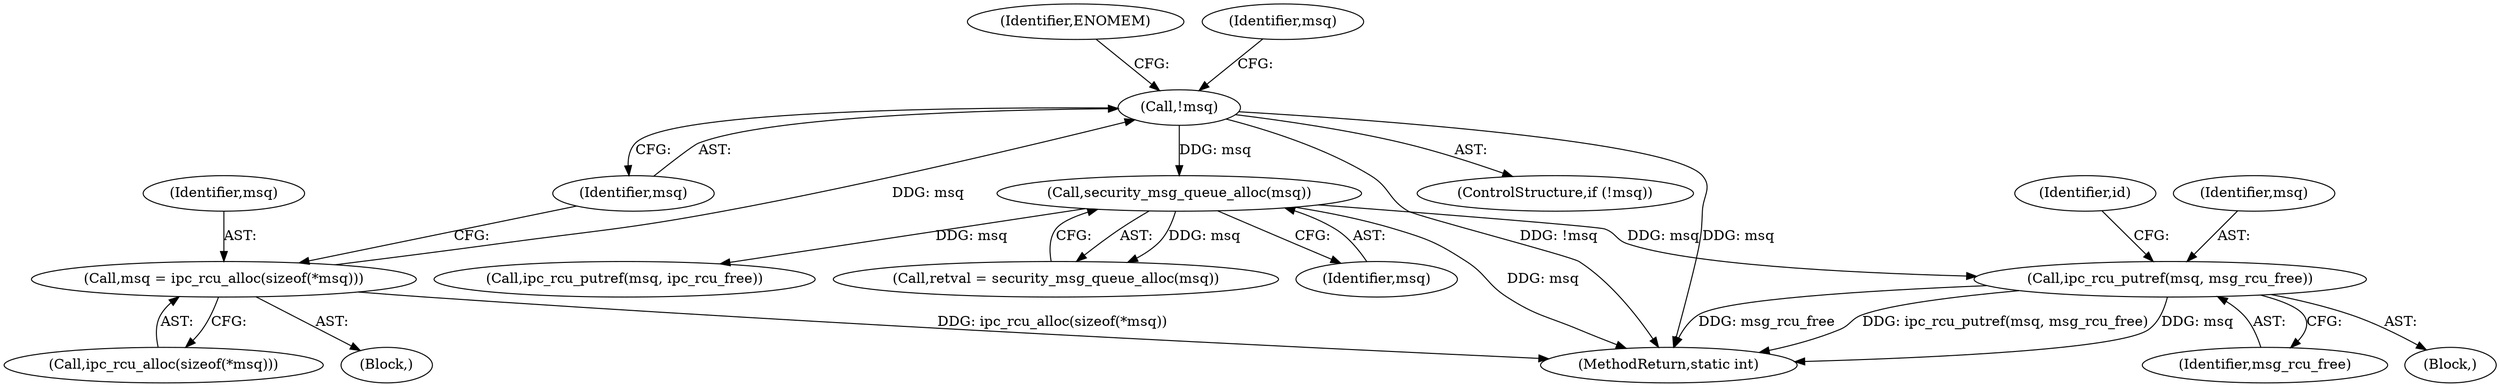 digraph "0_linux_b9a532277938798b53178d5a66af6e2915cb27cf@pointer" {
"1000185" [label="(Call,ipc_rcu_putref(msq, msg_rcu_free))"];
"1000157" [label="(Call,security_msg_queue_alloc(msq))"];
"1000127" [label="(Call,!msq)"];
"1000120" [label="(Call,msq = ipc_rcu_alloc(sizeof(*msq)))"];
"1000187" [label="(Identifier,msg_rcu_free)"];
"1000256" [label="(MethodReturn,static int)"];
"1000189" [label="(Identifier,id)"];
"1000131" [label="(Identifier,ENOMEM)"];
"1000135" [label="(Identifier,msq)"];
"1000104" [label="(Block,)"];
"1000157" [label="(Call,security_msg_queue_alloc(msq))"];
"1000127" [label="(Call,!msq)"];
"1000120" [label="(Call,msq = ipc_rcu_alloc(sizeof(*msq)))"];
"1000186" [label="(Identifier,msq)"];
"1000155" [label="(Call,retval = security_msg_queue_alloc(msq))"];
"1000121" [label="(Identifier,msq)"];
"1000128" [label="(Identifier,msq)"];
"1000185" [label="(Call,ipc_rcu_putref(msq, msg_rcu_free))"];
"1000122" [label="(Call,ipc_rcu_alloc(sizeof(*msq)))"];
"1000158" [label="(Identifier,msq)"];
"1000126" [label="(ControlStructure,if (!msq))"];
"1000184" [label="(Block,)"];
"1000162" [label="(Call,ipc_rcu_putref(msq, ipc_rcu_free))"];
"1000185" -> "1000184"  [label="AST: "];
"1000185" -> "1000187"  [label="CFG: "];
"1000186" -> "1000185"  [label="AST: "];
"1000187" -> "1000185"  [label="AST: "];
"1000189" -> "1000185"  [label="CFG: "];
"1000185" -> "1000256"  [label="DDG: ipc_rcu_putref(msq, msg_rcu_free)"];
"1000185" -> "1000256"  [label="DDG: msq"];
"1000185" -> "1000256"  [label="DDG: msg_rcu_free"];
"1000157" -> "1000185"  [label="DDG: msq"];
"1000157" -> "1000155"  [label="AST: "];
"1000157" -> "1000158"  [label="CFG: "];
"1000158" -> "1000157"  [label="AST: "];
"1000155" -> "1000157"  [label="CFG: "];
"1000157" -> "1000256"  [label="DDG: msq"];
"1000157" -> "1000155"  [label="DDG: msq"];
"1000127" -> "1000157"  [label="DDG: msq"];
"1000157" -> "1000162"  [label="DDG: msq"];
"1000127" -> "1000126"  [label="AST: "];
"1000127" -> "1000128"  [label="CFG: "];
"1000128" -> "1000127"  [label="AST: "];
"1000131" -> "1000127"  [label="CFG: "];
"1000135" -> "1000127"  [label="CFG: "];
"1000127" -> "1000256"  [label="DDG: !msq"];
"1000127" -> "1000256"  [label="DDG: msq"];
"1000120" -> "1000127"  [label="DDG: msq"];
"1000120" -> "1000104"  [label="AST: "];
"1000120" -> "1000122"  [label="CFG: "];
"1000121" -> "1000120"  [label="AST: "];
"1000122" -> "1000120"  [label="AST: "];
"1000128" -> "1000120"  [label="CFG: "];
"1000120" -> "1000256"  [label="DDG: ipc_rcu_alloc(sizeof(*msq))"];
}
